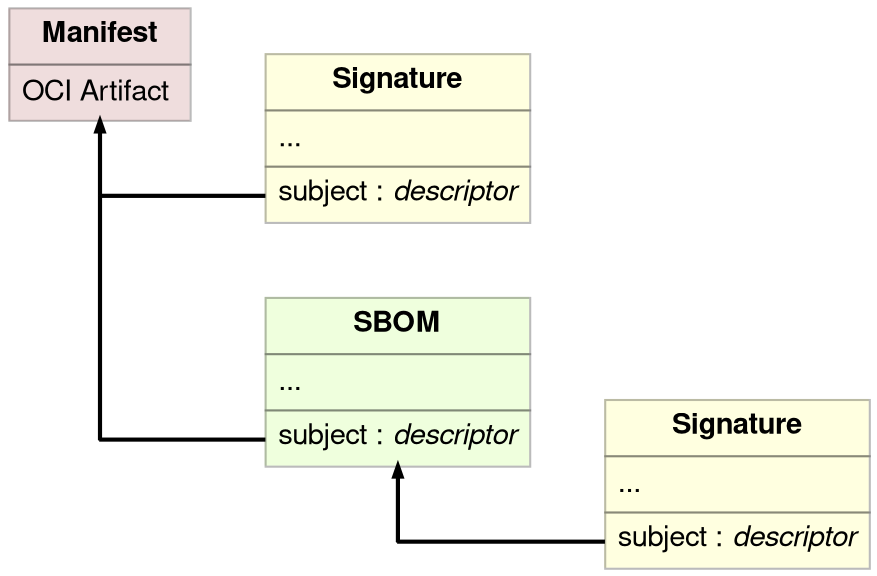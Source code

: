 digraph  reftypes{
    rankdir = LR;
    nodesep=0.5
    splines=ortho
	graph [
		fontname = "Helvetica,Arial,sans-serif"
        dpi=600
	]
	node [
		style=filled
		pencolor="#00000044" // frames color
		fontname="Helvetica,Arial,sans-serif"
        penwidth=1
	]
	edge [
		arrowsize=0.5
		labelfontcolor="#00000080"
		penwidth=2
	]
    

   {
        rank=same
        color="#00000080"
        artifact [
            color="#88000022"
            shape=plain
            label=<<table border="0" cellborder="1" cellspacing="0" cellpadding="5">
                <tr> <td PORT="f0"> <b>Manifest</b> </td> </tr>
                 <tr> <td>OCI Artifact </td> </tr>
            </table>>
        ]

        dot1 [shape=point width=0]
        dot2 [shape=point width=0]
        artifact -> dot1 [dir=back]
        dot1 -> dot2 [arrowhead=none]
    }

    {
        
        label="Referrers"
        signature [
            fillcolor=lightyellow
            label=<<table border="0" cellborder="1" cellspacing="0" cellpadding="5">
                <tr> <td> <b>Signature</b> </td> </tr>
                    <tr> <td align="left">... <br align="left"/></td></tr>
                    <tr> <td align="left" PORT="f0" >subject : <i>descriptor</i><br align="left"/></td></tr>
            </table>>
            shape=plain
        ]

        {
            rank=same
            sbom [
                rank=min
                fillcolor="#88ff0022"
                label=<<table border="0" cellborder="1" cellspacing="0" cellpadding="5">
                    <tr> <td> <b>SBOM</b> </td> </tr>
                        <tr> <td align="left">... <br align="left"/></td></tr>
                        <tr> <td align="left" PORT="f0" >subject : <i>descriptor</i><br align="left"/></td></tr>
                </table>>
                shape=plain
            ]
            dot21  [shape=point width=0]
            sbom -> dot21 [dir=back]
        }
        
      

        sbomsig [
            newrank=true
            fillcolor=lightyellow
            label=<<table border="0" cellborder="1" cellspacing="0" cellpadding="5">
                <tr> <td> <b>Signature</b> </td> </tr>
                    <tr> <td align="left">... <br align="left"/></td></tr>
                    <tr> <td align="left" PORT="f0" >subject : <i>descriptor</i><br align="left"/></td></tr>
            </table>>
            shape=plain
        ]

            dot21 -> sbomsig:f0 [arrowhead=none;  weight=20]
    }  

    dot1 -> signature:f0 [arrowhead=none; weight=20]
    dot2 -> sbom:f0 [arrowhead=none;  weight=20]

}